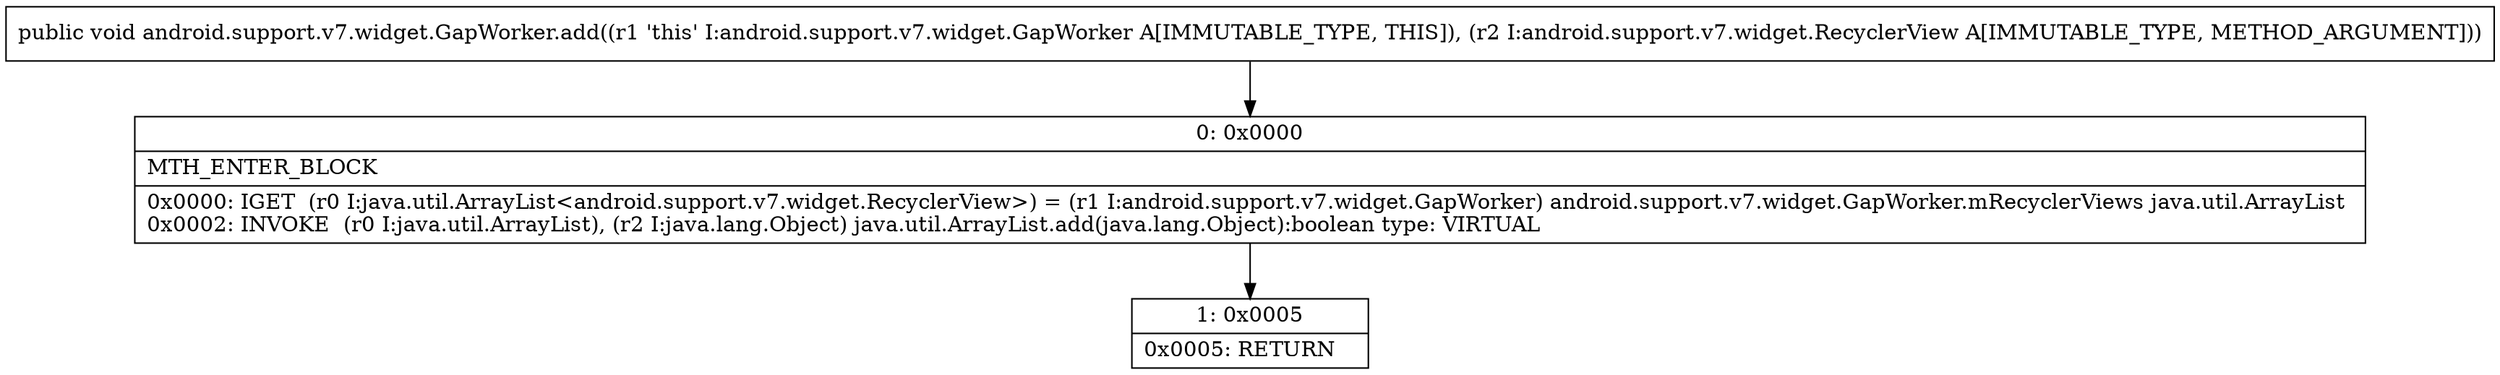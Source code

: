 digraph "CFG forandroid.support.v7.widget.GapWorker.add(Landroid\/support\/v7\/widget\/RecyclerView;)V" {
Node_0 [shape=record,label="{0\:\ 0x0000|MTH_ENTER_BLOCK\l|0x0000: IGET  (r0 I:java.util.ArrayList\<android.support.v7.widget.RecyclerView\>) = (r1 I:android.support.v7.widget.GapWorker) android.support.v7.widget.GapWorker.mRecyclerViews java.util.ArrayList \l0x0002: INVOKE  (r0 I:java.util.ArrayList), (r2 I:java.lang.Object) java.util.ArrayList.add(java.lang.Object):boolean type: VIRTUAL \l}"];
Node_1 [shape=record,label="{1\:\ 0x0005|0x0005: RETURN   \l}"];
MethodNode[shape=record,label="{public void android.support.v7.widget.GapWorker.add((r1 'this' I:android.support.v7.widget.GapWorker A[IMMUTABLE_TYPE, THIS]), (r2 I:android.support.v7.widget.RecyclerView A[IMMUTABLE_TYPE, METHOD_ARGUMENT])) }"];
MethodNode -> Node_0;
Node_0 -> Node_1;
}

